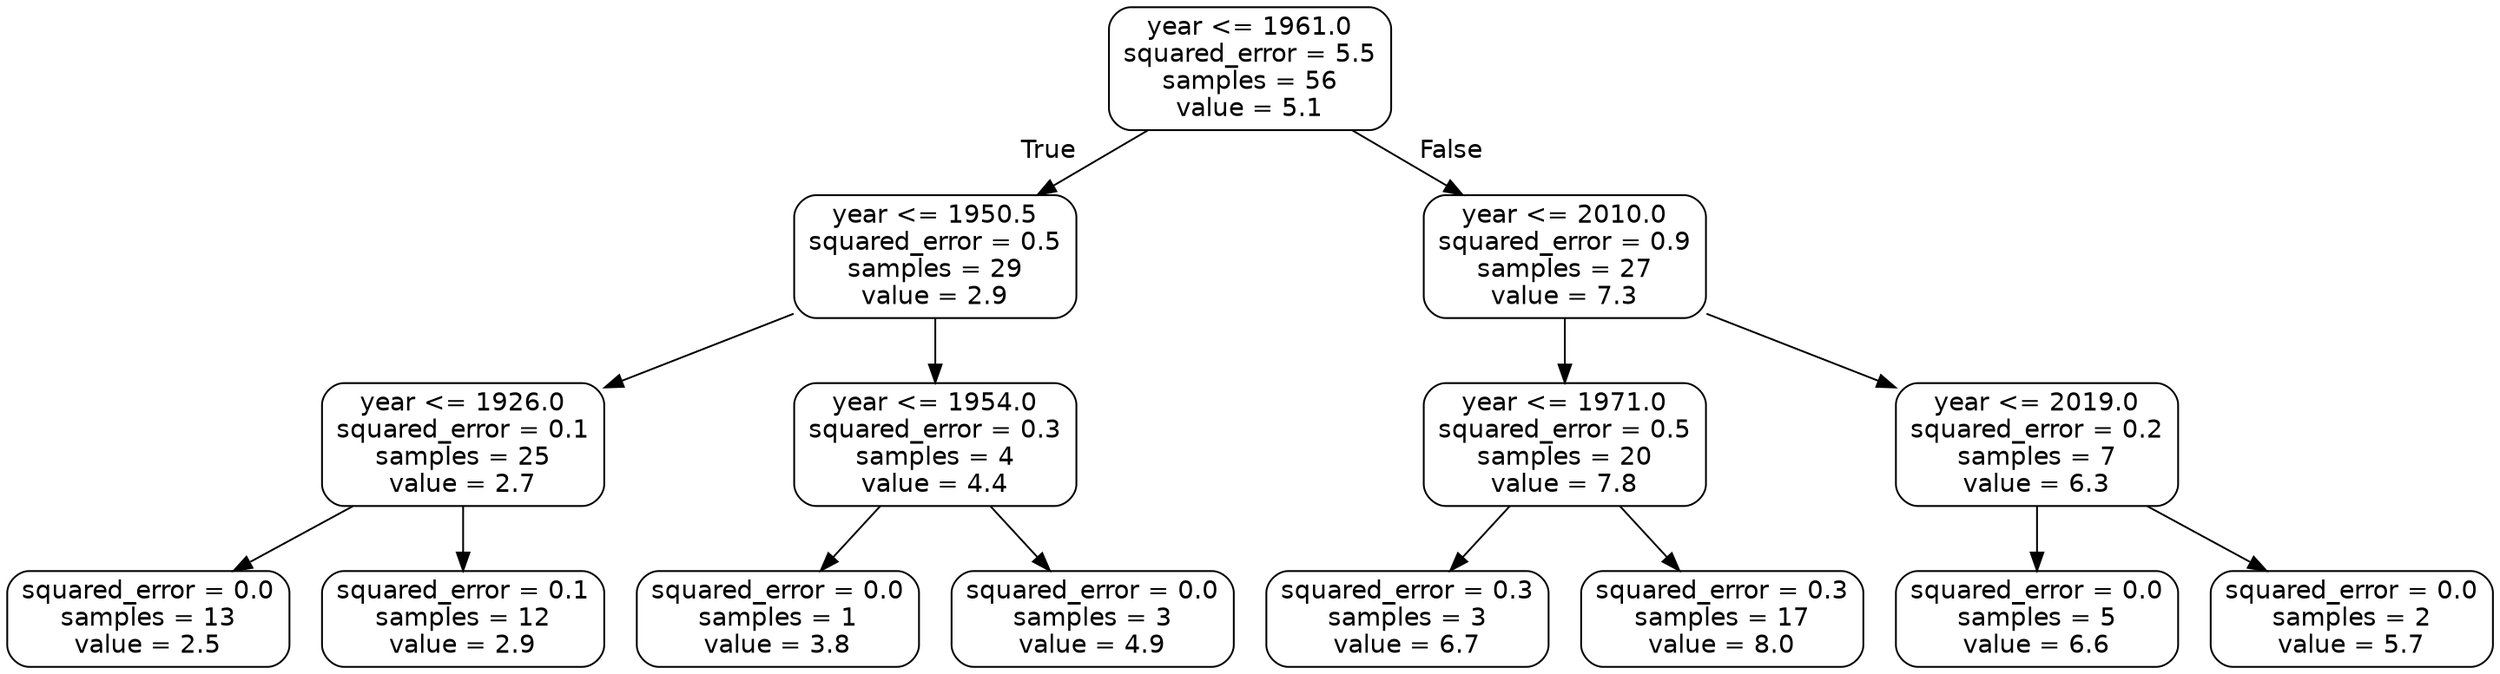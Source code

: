 digraph Tree {
node [shape=box, style="rounded", color="black", fontname="helvetica"] ;
edge [fontname="helvetica"] ;
0 [label="year <= 1961.0\nsquared_error = 5.5\nsamples = 56\nvalue = 5.1"] ;
1 [label="year <= 1950.5\nsquared_error = 0.5\nsamples = 29\nvalue = 2.9"] ;
0 -> 1 [labeldistance=2.5, labelangle=45, headlabel="True"] ;
2 [label="year <= 1926.0\nsquared_error = 0.1\nsamples = 25\nvalue = 2.7"] ;
1 -> 2 ;
3 [label="squared_error = 0.0\nsamples = 13\nvalue = 2.5"] ;
2 -> 3 ;
4 [label="squared_error = 0.1\nsamples = 12\nvalue = 2.9"] ;
2 -> 4 ;
5 [label="year <= 1954.0\nsquared_error = 0.3\nsamples = 4\nvalue = 4.4"] ;
1 -> 5 ;
6 [label="squared_error = 0.0\nsamples = 1\nvalue = 3.8"] ;
5 -> 6 ;
7 [label="squared_error = 0.0\nsamples = 3\nvalue = 4.9"] ;
5 -> 7 ;
8 [label="year <= 2010.0\nsquared_error = 0.9\nsamples = 27\nvalue = 7.3"] ;
0 -> 8 [labeldistance=2.5, labelangle=-45, headlabel="False"] ;
9 [label="year <= 1971.0\nsquared_error = 0.5\nsamples = 20\nvalue = 7.8"] ;
8 -> 9 ;
10 [label="squared_error = 0.3\nsamples = 3\nvalue = 6.7"] ;
9 -> 10 ;
11 [label="squared_error = 0.3\nsamples = 17\nvalue = 8.0"] ;
9 -> 11 ;
12 [label="year <= 2019.0\nsquared_error = 0.2\nsamples = 7\nvalue = 6.3"] ;
8 -> 12 ;
13 [label="squared_error = 0.0\nsamples = 5\nvalue = 6.6"] ;
12 -> 13 ;
14 [label="squared_error = 0.0\nsamples = 2\nvalue = 5.7"] ;
12 -> 14 ;
}